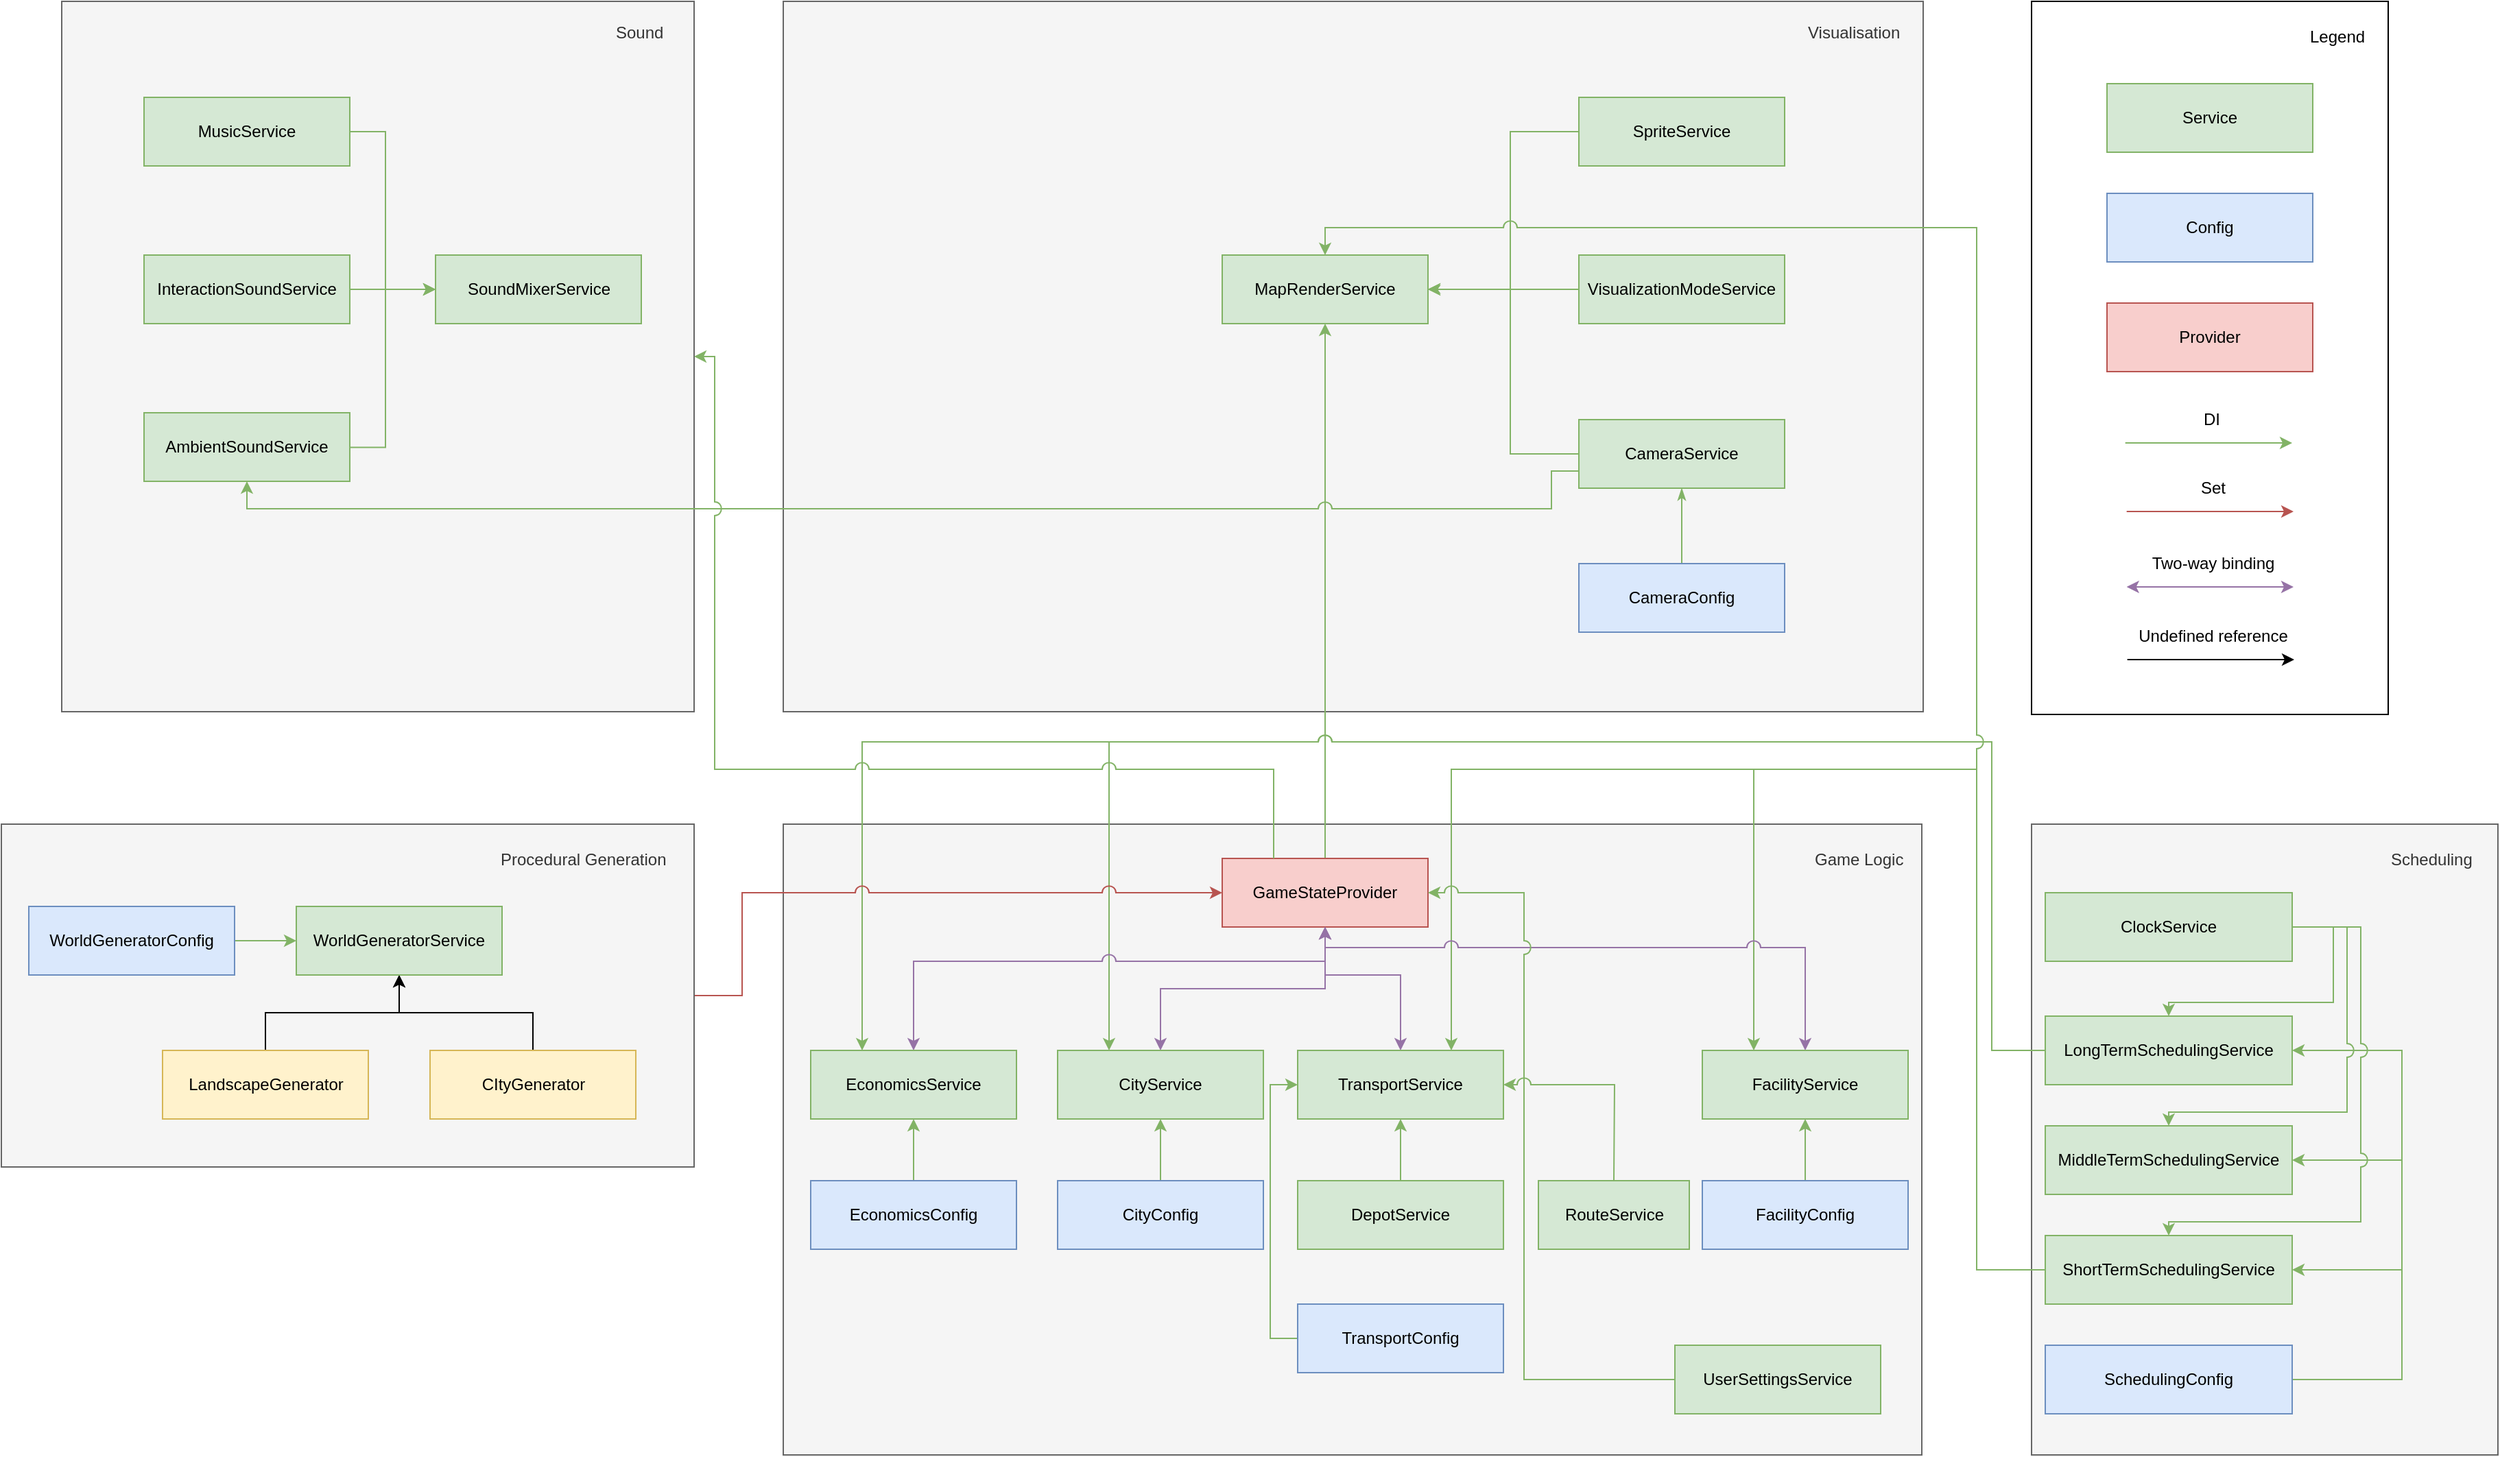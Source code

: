 <mxfile version="10.9.5" type="device"><diagram id="XfAmnXNxAcHwlb0e4V49" name="Page-1"><mxGraphModel dx="3226" dy="1721" grid="1" gridSize="10" guides="1" tooltips="1" connect="1" arrows="1" fold="1" page="0" pageScale="1" pageWidth="850" pageHeight="1100" math="0" shadow="0"><root><mxCell id="0"/><mxCell id="1" parent="0"/><mxCell id="PL5pesUKulvpQa_hgqVN-94" value="Sound" style="rounded=0;fillColor=#f5f5f5;align=left;spacingTop=0;fontFamily=Helvetica;labelPosition=right;verticalLabelPosition=top;verticalAlign=bottom;labelBackgroundColor=none;html=1;spacing=-30;spacingLeft=-27;strokeColor=#666666;fontColor=#333333;" parent="1" vertex="1"><mxGeometry x="-516" y="-120" width="461" height="518" as="geometry"/></mxCell><mxCell id="PL5pesUKulvpQa_hgqVN-44" value="Game Logic&lt;br&gt;" style="rounded=0;whiteSpace=wrap;html=1;labelBackgroundColor=none;fillColor=#f5f5f5;fontFamily=Helvetica;strokeColor=#666666;fontColor=#333333;labelPosition=right;verticalLabelPosition=top;align=left;verticalAlign=bottom;spacing=-33;spacingLeft=-45;" parent="1" vertex="1"><mxGeometry x="10" y="480" width="830" height="460" as="geometry"/></mxCell><mxCell id="PL5pesUKulvpQa_hgqVN-14" value="Visualisation" style="rounded=0;fillColor=#f5f5f5;align=left;spacingTop=0;fontFamily=Helvetica;labelPosition=right;verticalLabelPosition=top;verticalAlign=bottom;labelBackgroundColor=none;html=1;spacing=-30;spacingLeft=-54;strokeColor=#666666;fontColor=#333333;" parent="1" vertex="1"><mxGeometry x="10" y="-120" width="831" height="518" as="geometry"/></mxCell><mxCell id="PL5pesUKulvpQa_hgqVN-69" style="edgeStyle=orthogonalEdgeStyle;rounded=0;jumpStyle=arc;jumpSize=10;orthogonalLoop=1;jettySize=auto;html=1;entryX=0.5;entryY=1;entryDx=0;entryDy=0;startArrow=none;startFill=0;endArrow=classic;endFill=1;fontFamily=Helvetica;fillColor=#d5e8d4;strokeColor=#82b366;" parent="1" source="PL5pesUKulvpQa_hgqVN-1" target="PL5pesUKulvpQa_hgqVN-6" edge="1"><mxGeometry relative="1" as="geometry"/></mxCell><mxCell id="PL5pesUKulvpQa_hgqVN-1" value="GameStateProvider" style="rounded=0;whiteSpace=wrap;html=1;fillColor=#f8cecc;strokeColor=#b85450;" parent="1" vertex="1"><mxGeometry x="330" y="505" width="150" height="50" as="geometry"/></mxCell><mxCell id="PL5pesUKulvpQa_hgqVN-9" value="" style="edgeStyle=orthogonalEdgeStyle;rounded=0;orthogonalLoop=1;jettySize=auto;html=1;startArrow=classicThin;startFill=1;endArrow=none;endFill=0;fillColor=#d5e8d4;strokeColor=#82b366;" parent="1" source="PL5pesUKulvpQa_hgqVN-2" target="PL5pesUKulvpQa_hgqVN-8" edge="1"><mxGeometry relative="1" as="geometry"/></mxCell><mxCell id="PL5pesUKulvpQa_hgqVN-66" style="edgeStyle=orthogonalEdgeStyle;rounded=0;jumpStyle=arc;jumpSize=10;orthogonalLoop=1;jettySize=auto;html=1;entryX=1;entryY=0.5;entryDx=0;entryDy=0;startArrow=none;startFill=0;endArrow=classic;endFill=1;fontFamily=Helvetica;fillColor=#d5e8d4;strokeColor=#82b366;" parent="1" source="PL5pesUKulvpQa_hgqVN-2" target="PL5pesUKulvpQa_hgqVN-6" edge="1"><mxGeometry relative="1" as="geometry"><Array as="points"><mxPoint x="540" y="210"/><mxPoint x="540" y="90"/></Array></mxGeometry></mxCell><mxCell id="PL5pesUKulvpQa_hgqVN-109" style="edgeStyle=orthogonalEdgeStyle;rounded=0;jumpStyle=arc;jumpSize=10;orthogonalLoop=1;jettySize=auto;html=1;entryX=0.5;entryY=1;entryDx=0;entryDy=0;startArrow=none;startFill=0;endArrow=classic;endFill=1;fontFamily=Helvetica;exitX=0;exitY=0.75;exitDx=0;exitDy=0;fillColor=#d5e8d4;strokeColor=#82b366;" parent="1" source="PL5pesUKulvpQa_hgqVN-2" target="PL5pesUKulvpQa_hgqVN-108" edge="1"><mxGeometry relative="1" as="geometry"><Array as="points"><mxPoint x="570" y="222"/><mxPoint x="570" y="250"/><mxPoint x="-381" y="250"/></Array></mxGeometry></mxCell><mxCell id="PL5pesUKulvpQa_hgqVN-2" value="CameraService" style="rounded=0;whiteSpace=wrap;html=1;fillColor=#d5e8d4;strokeColor=#82b366;" parent="1" vertex="1"><mxGeometry x="590" y="185" width="150" height="50" as="geometry"/></mxCell><mxCell id="PL5pesUKulvpQa_hgqVN-64" style="edgeStyle=orthogonalEdgeStyle;rounded=0;jumpStyle=arc;jumpSize=10;orthogonalLoop=1;jettySize=auto;html=1;entryX=1;entryY=0.5;entryDx=0;entryDy=0;startArrow=none;startFill=0;endArrow=classic;endFill=1;fontFamily=Helvetica;fillColor=#d5e8d4;strokeColor=#82b366;" parent="1" source="PL5pesUKulvpQa_hgqVN-21" target="PL5pesUKulvpQa_hgqVN-6" edge="1"><mxGeometry relative="1" as="geometry"><Array as="points"><mxPoint x="510" y="90"/><mxPoint x="510" y="90"/></Array></mxGeometry></mxCell><mxCell id="PL5pesUKulvpQa_hgqVN-21" value="VisualizationModeService" style="rounded=0;whiteSpace=wrap;html=1;fillColor=#d5e8d4;strokeColor=#82b366;" parent="1" vertex="1"><mxGeometry x="590" y="65" width="150" height="50" as="geometry"/></mxCell><mxCell id="PL5pesUKulvpQa_hgqVN-8" value="CameraConfig&lt;br&gt;" style="rounded=0;whiteSpace=wrap;html=1;fillColor=#dae8fc;strokeColor=#6c8ebf;" parent="1" vertex="1"><mxGeometry x="590" y="290" width="150" height="50" as="geometry"/></mxCell><mxCell id="PL5pesUKulvpQa_hgqVN-20" value="" style="edgeStyle=orthogonalEdgeStyle;rounded=0;orthogonalLoop=1;jettySize=auto;html=1;startArrow=classicThin;startFill=1;endArrow=none;endFill=0;fontFamily=Helvetica;fillColor=#d5e8d4;strokeColor=#82b366;" parent="1" source="PL5pesUKulvpQa_hgqVN-6" target="PL5pesUKulvpQa_hgqVN-19" edge="1"><mxGeometry relative="1" as="geometry"><Array as="points"><mxPoint x="540" y="90"/><mxPoint x="540" y="-25"/></Array></mxGeometry></mxCell><mxCell id="PL5pesUKulvpQa_hgqVN-6" value="MapRenderService" style="rounded=0;whiteSpace=wrap;html=1;fillColor=#d5e8d4;strokeColor=#82b366;" parent="1" vertex="1"><mxGeometry x="330" y="65" width="150" height="50" as="geometry"/></mxCell><mxCell id="PL5pesUKulvpQa_hgqVN-19" value="SpriteService" style="rounded=0;whiteSpace=wrap;html=1;fillColor=#d5e8d4;strokeColor=#82b366;" parent="1" vertex="1"><mxGeometry x="590" y="-50" width="150" height="50" as="geometry"/></mxCell><mxCell id="PL5pesUKulvpQa_hgqVN-24" value="Scheduling" style="rounded=0;whiteSpace=wrap;html=1;labelBackgroundColor=none;fillColor=#f5f5f5;fontFamily=Helvetica;strokeColor=#666666;fontColor=#333333;labelPosition=right;verticalLabelPosition=top;align=left;verticalAlign=bottom;spacing=-33;spacingLeft=-45;" parent="1" vertex="1"><mxGeometry x="920" y="480" width="340" height="460" as="geometry"/></mxCell><mxCell id="PL5pesUKulvpQa_hgqVN-46" style="edgeStyle=orthogonalEdgeStyle;rounded=0;jumpStyle=arc;jumpSize=10;orthogonalLoop=1;jettySize=auto;html=1;entryX=0.25;entryY=0;entryDx=0;entryDy=0;startArrow=none;startFill=0;endArrow=classic;endFill=1;fontFamily=Helvetica;fillColor=#d5e8d4;strokeColor=#82b366;" parent="1" source="PL5pesUKulvpQa_hgqVN-25" target="PL5pesUKulvpQa_hgqVN-45" edge="1"><mxGeometry relative="1" as="geometry"><Array as="points"><mxPoint x="891" y="645"/><mxPoint x="891" y="420"/><mxPoint x="67" y="420"/></Array></mxGeometry></mxCell><mxCell id="PL5pesUKulvpQa_hgqVN-48" style="edgeStyle=orthogonalEdgeStyle;rounded=0;jumpStyle=arc;jumpSize=10;orthogonalLoop=1;jettySize=auto;html=1;entryX=0.25;entryY=0;entryDx=0;entryDy=0;startArrow=none;startFill=0;endArrow=classic;endFill=1;fontFamily=Helvetica;fillColor=#d5e8d4;strokeColor=#82b366;" parent="1" source="PL5pesUKulvpQa_hgqVN-25" target="PL5pesUKulvpQa_hgqVN-47" edge="1"><mxGeometry relative="1" as="geometry"><Array as="points"><mxPoint x="891" y="645"/><mxPoint x="891" y="420"/><mxPoint x="247" y="420"/></Array></mxGeometry></mxCell><mxCell id="PL5pesUKulvpQa_hgqVN-25" value="LongTermSchedulingService&lt;br&gt;" style="rounded=0;whiteSpace=wrap;html=1;fillColor=#d5e8d4;strokeColor=#82b366;" parent="1" vertex="1"><mxGeometry x="930" y="620" width="180" height="50" as="geometry"/></mxCell><mxCell id="PL5pesUKulvpQa_hgqVN-26" value="MiddleTermSchedulingService&lt;br&gt;" style="rounded=0;whiteSpace=wrap;html=1;fillColor=#d5e8d4;strokeColor=#82b366;" parent="1" vertex="1"><mxGeometry x="930" y="700" width="180" height="50" as="geometry"/></mxCell><mxCell id="PL5pesUKulvpQa_hgqVN-58" style="edgeStyle=orthogonalEdgeStyle;rounded=0;jumpStyle=arc;jumpSize=10;orthogonalLoop=1;jettySize=auto;html=1;startArrow=none;startFill=0;endArrow=classic;endFill=1;fontFamily=Helvetica;fillColor=#d5e8d4;strokeColor=#82b366;" parent="1" source="PL5pesUKulvpQa_hgqVN-27" edge="1"><mxGeometry relative="1" as="geometry"><mxPoint x="497" y="645" as="targetPoint"/><Array as="points"><mxPoint x="880" y="805"/><mxPoint x="880" y="440"/><mxPoint x="497" y="440"/></Array></mxGeometry></mxCell><mxCell id="PL5pesUKulvpQa_hgqVN-63" style="edgeStyle=orthogonalEdgeStyle;rounded=0;jumpStyle=arc;jumpSize=10;orthogonalLoop=1;jettySize=auto;html=1;entryX=0.25;entryY=0;entryDx=0;entryDy=0;startArrow=none;startFill=0;endArrow=classic;endFill=1;fontFamily=Helvetica;fillColor=#d5e8d4;strokeColor=#82b366;" parent="1" source="PL5pesUKulvpQa_hgqVN-27" target="PL5pesUKulvpQa_hgqVN-61" edge="1"><mxGeometry relative="1" as="geometry"><Array as="points"><mxPoint x="880" y="805"/><mxPoint x="880" y="440"/><mxPoint x="718" y="440"/></Array></mxGeometry></mxCell><mxCell id="cde91w51K0VOxPFHzBeF-1" style="edgeStyle=orthogonalEdgeStyle;rounded=0;orthogonalLoop=1;jettySize=auto;html=1;entryX=0.5;entryY=0;entryDx=0;entryDy=0;jumpStyle=arc;fillColor=#d5e8d4;strokeColor=#82b366;jumpSize=10;" parent="1" source="PL5pesUKulvpQa_hgqVN-27" target="PL5pesUKulvpQa_hgqVN-6" edge="1"><mxGeometry relative="1" as="geometry"><Array as="points"><mxPoint x="880" y="805"/><mxPoint x="880" y="45"/><mxPoint x="405" y="45"/></Array></mxGeometry></mxCell><mxCell id="PL5pesUKulvpQa_hgqVN-27" value="ShortTermSchedulingService&lt;br&gt;" style="rounded=0;whiteSpace=wrap;html=1;fillColor=#d5e8d4;strokeColor=#82b366;" parent="1" vertex="1"><mxGeometry x="930" y="780" width="180" height="50" as="geometry"/></mxCell><mxCell id="PL5pesUKulvpQa_hgqVN-31" style="edgeStyle=orthogonalEdgeStyle;rounded=0;orthogonalLoop=1;jettySize=auto;html=1;entryX=1;entryY=0.5;entryDx=0;entryDy=0;startArrow=none;startFill=0;endArrow=classic;endFill=1;fontFamily=Helvetica;fillColor=#d5e8d4;strokeColor=#82b366;" parent="1" source="PL5pesUKulvpQa_hgqVN-28" target="PL5pesUKulvpQa_hgqVN-27" edge="1"><mxGeometry relative="1" as="geometry"><Array as="points"><mxPoint x="1190" y="885"/><mxPoint x="1190" y="805"/></Array></mxGeometry></mxCell><mxCell id="PL5pesUKulvpQa_hgqVN-33" style="edgeStyle=orthogonalEdgeStyle;rounded=0;orthogonalLoop=1;jettySize=auto;html=1;entryX=1;entryY=0.5;entryDx=0;entryDy=0;startArrow=none;startFill=0;endArrow=classic;endFill=1;fontFamily=Helvetica;fillColor=#d5e8d4;strokeColor=#82b366;" parent="1" source="PL5pesUKulvpQa_hgqVN-28" target="PL5pesUKulvpQa_hgqVN-26" edge="1"><mxGeometry relative="1" as="geometry"><Array as="points"><mxPoint x="1190" y="885"/><mxPoint x="1190" y="725"/></Array></mxGeometry></mxCell><mxCell id="PL5pesUKulvpQa_hgqVN-34" style="edgeStyle=orthogonalEdgeStyle;rounded=0;orthogonalLoop=1;jettySize=auto;html=1;entryX=1;entryY=0.5;entryDx=0;entryDy=0;startArrow=none;startFill=0;endArrow=classic;endFill=1;fontFamily=Helvetica;fillColor=#d5e8d4;strokeColor=#82b366;" parent="1" source="PL5pesUKulvpQa_hgqVN-28" target="PL5pesUKulvpQa_hgqVN-25" edge="1"><mxGeometry relative="1" as="geometry"><Array as="points"><mxPoint x="1190" y="885"/><mxPoint x="1190" y="645"/></Array></mxGeometry></mxCell><mxCell id="PL5pesUKulvpQa_hgqVN-28" value="SchedulingConfig&lt;br&gt;" style="rounded=0;whiteSpace=wrap;html=1;fillColor=#dae8fc;strokeColor=#6c8ebf;" parent="1" vertex="1"><mxGeometry x="930" y="860" width="180" height="50" as="geometry"/></mxCell><mxCell id="PL5pesUKulvpQa_hgqVN-38" style="edgeStyle=orthogonalEdgeStyle;rounded=0;orthogonalLoop=1;jettySize=auto;html=1;entryX=0.5;entryY=0;entryDx=0;entryDy=0;startArrow=none;startFill=0;endArrow=classic;endFill=1;fontFamily=Helvetica;fillColor=#d5e8d4;strokeColor=#82b366;jumpStyle=arc;jumpSize=10;" parent="1" source="PL5pesUKulvpQa_hgqVN-35" target="PL5pesUKulvpQa_hgqVN-25" edge="1"><mxGeometry relative="1" as="geometry"><Array as="points"><mxPoint x="1140" y="555"/><mxPoint x="1140" y="610"/><mxPoint x="1020" y="610"/></Array></mxGeometry></mxCell><mxCell id="PL5pesUKulvpQa_hgqVN-39" style="edgeStyle=orthogonalEdgeStyle;rounded=0;orthogonalLoop=1;jettySize=auto;html=1;entryX=0.5;entryY=0;entryDx=0;entryDy=0;startArrow=none;startFill=0;endArrow=classic;endFill=1;fontFamily=Helvetica;fillColor=#d5e8d4;strokeColor=#82b366;jumpStyle=arc;jumpSize=10;" parent="1" source="PL5pesUKulvpQa_hgqVN-35" target="PL5pesUKulvpQa_hgqVN-26" edge="1"><mxGeometry relative="1" as="geometry"><Array as="points"><mxPoint x="1150" y="555"/><mxPoint x="1150" y="690"/><mxPoint x="1020" y="690"/></Array></mxGeometry></mxCell><mxCell id="PL5pesUKulvpQa_hgqVN-40" style="edgeStyle=orthogonalEdgeStyle;rounded=0;orthogonalLoop=1;jettySize=auto;html=1;entryX=0.5;entryY=0;entryDx=0;entryDy=0;startArrow=none;startFill=0;endArrow=classic;endFill=1;fontFamily=Helvetica;fillColor=#d5e8d4;strokeColor=#82b366;jumpStyle=arc;jumpSize=10;" parent="1" source="PL5pesUKulvpQa_hgqVN-35" target="PL5pesUKulvpQa_hgqVN-27" edge="1"><mxGeometry relative="1" as="geometry"><Array as="points"><mxPoint x="1160" y="555"/><mxPoint x="1160" y="770"/><mxPoint x="1020" y="770"/></Array></mxGeometry></mxCell><mxCell id="PL5pesUKulvpQa_hgqVN-35" value="ClockService&lt;br&gt;" style="rounded=0;whiteSpace=wrap;html=1;fillColor=#d5e8d4;strokeColor=#82b366;" parent="1" vertex="1"><mxGeometry x="930" y="530" width="180" height="50" as="geometry"/></mxCell><mxCell id="PL5pesUKulvpQa_hgqVN-49" style="edgeStyle=orthogonalEdgeStyle;rounded=0;jumpStyle=arc;jumpSize=10;orthogonalLoop=1;jettySize=auto;html=1;entryX=0.5;entryY=1;entryDx=0;entryDy=0;startArrow=classic;startFill=1;endArrow=classic;endFill=1;fontFamily=Helvetica;fillColor=#e1d5e7;strokeColor=#9673a6;exitX=0.5;exitY=0;exitDx=0;exitDy=0;" parent="1" source="PL5pesUKulvpQa_hgqVN-45" target="PL5pesUKulvpQa_hgqVN-1" edge="1"><mxGeometry relative="1" as="geometry"><Array as="points"><mxPoint x="105" y="580"/><mxPoint x="405" y="580"/></Array></mxGeometry></mxCell><mxCell id="PL5pesUKulvpQa_hgqVN-45" value="EconomicsService" style="rounded=0;whiteSpace=wrap;html=1;fillColor=#d5e8d4;strokeColor=#82b366;" parent="1" vertex="1"><mxGeometry x="30" y="645" width="150" height="50" as="geometry"/></mxCell><mxCell id="PL5pesUKulvpQa_hgqVN-53" value="" style="edgeStyle=orthogonalEdgeStyle;rounded=0;jumpStyle=arc;jumpSize=10;orthogonalLoop=1;jettySize=auto;html=1;startArrow=none;startFill=0;endArrow=classic;endFill=1;fontFamily=Helvetica;fillColor=#d5e8d4;strokeColor=#82b366;" parent="1" source="PL5pesUKulvpQa_hgqVN-52" target="PL5pesUKulvpQa_hgqVN-45" edge="1"><mxGeometry relative="1" as="geometry"/></mxCell><mxCell id="PL5pesUKulvpQa_hgqVN-52" value="EconomicsConfig" style="rounded=0;whiteSpace=wrap;html=1;fillColor=#dae8fc;strokeColor=#6c8ebf;" parent="1" vertex="1"><mxGeometry x="30" y="740" width="150" height="50" as="geometry"/></mxCell><mxCell id="PL5pesUKulvpQa_hgqVN-50" style="edgeStyle=orthogonalEdgeStyle;rounded=0;jumpStyle=arc;jumpSize=10;orthogonalLoop=1;jettySize=auto;html=1;entryX=0.5;entryY=1;entryDx=0;entryDy=0;startArrow=classic;startFill=1;endArrow=classic;endFill=1;fontFamily=Helvetica;fillColor=#e1d5e7;strokeColor=#9673a6;exitX=0.5;exitY=0;exitDx=0;exitDy=0;" parent="1" source="PL5pesUKulvpQa_hgqVN-47" target="PL5pesUKulvpQa_hgqVN-1" edge="1"><mxGeometry relative="1" as="geometry"><Array as="points"><mxPoint x="285" y="600"/><mxPoint x="405" y="600"/></Array></mxGeometry></mxCell><mxCell id="PL5pesUKulvpQa_hgqVN-47" value="CityService" style="rounded=0;whiteSpace=wrap;html=1;fillColor=#d5e8d4;strokeColor=#82b366;" parent="1" vertex="1"><mxGeometry x="210" y="645" width="150" height="50" as="geometry"/></mxCell><mxCell id="PL5pesUKulvpQa_hgqVN-55" value="" style="edgeStyle=orthogonalEdgeStyle;rounded=0;jumpStyle=arc;jumpSize=10;orthogonalLoop=1;jettySize=auto;html=1;startArrow=none;startFill=0;endArrow=classic;endFill=1;fontFamily=Helvetica;fillColor=#d5e8d4;strokeColor=#82b366;" parent="1" source="PL5pesUKulvpQa_hgqVN-54" target="PL5pesUKulvpQa_hgqVN-47" edge="1"><mxGeometry relative="1" as="geometry"/></mxCell><mxCell id="PL5pesUKulvpQa_hgqVN-54" value="CityConfig" style="rounded=0;whiteSpace=wrap;html=1;fillColor=#dae8fc;strokeColor=#6c8ebf;" parent="1" vertex="1"><mxGeometry x="210" y="740" width="150" height="50" as="geometry"/></mxCell><mxCell id="PL5pesUKulvpQa_hgqVN-57" style="edgeStyle=orthogonalEdgeStyle;rounded=0;jumpStyle=arc;jumpSize=10;orthogonalLoop=1;jettySize=auto;html=1;entryX=0.5;entryY=1;entryDx=0;entryDy=0;startArrow=classic;startFill=1;endArrow=classic;endFill=1;fontFamily=Helvetica;fillColor=#e1d5e7;strokeColor=#9673a6;exitX=0.5;exitY=0;exitDx=0;exitDy=0;" parent="1" source="PL5pesUKulvpQa_hgqVN-56" target="PL5pesUKulvpQa_hgqVN-1" edge="1"><mxGeometry relative="1" as="geometry"><Array as="points"><mxPoint x="460" y="590"/><mxPoint x="405" y="590"/></Array></mxGeometry></mxCell><mxCell id="PL5pesUKulvpQa_hgqVN-56" value="TransportService" style="rounded=0;whiteSpace=wrap;html=1;fillColor=#d5e8d4;strokeColor=#82b366;" parent="1" vertex="1"><mxGeometry x="385" y="645" width="150" height="50" as="geometry"/></mxCell><mxCell id="PL5pesUKulvpQa_hgqVN-62" style="edgeStyle=orthogonalEdgeStyle;rounded=0;jumpStyle=arc;jumpSize=10;orthogonalLoop=1;jettySize=auto;html=1;entryX=0.5;entryY=1;entryDx=0;entryDy=0;startArrow=classic;startFill=1;endArrow=classic;endFill=1;fontFamily=Helvetica;fillColor=#e1d5e7;strokeColor=#9673a6;exitX=0.5;exitY=0;exitDx=0;exitDy=0;" parent="1" source="PL5pesUKulvpQa_hgqVN-61" target="PL5pesUKulvpQa_hgqVN-1" edge="1"><mxGeometry relative="1" as="geometry"><Array as="points"><mxPoint x="755" y="570"/><mxPoint x="405" y="570"/></Array></mxGeometry></mxCell><mxCell id="PL5pesUKulvpQa_hgqVN-61" value="FacilityService" style="rounded=0;whiteSpace=wrap;html=1;fillColor=#d5e8d4;strokeColor=#82b366;" parent="1" vertex="1"><mxGeometry x="680" y="645" width="150" height="50" as="geometry"/></mxCell><mxCell id="PL5pesUKulvpQa_hgqVN-72" value="" style="edgeStyle=orthogonalEdgeStyle;rounded=0;jumpStyle=arc;jumpSize=10;orthogonalLoop=1;jettySize=auto;html=1;startArrow=none;startFill=0;endArrow=classic;endFill=1;fontFamily=Helvetica;fillColor=#d5e8d4;strokeColor=#82b366;" parent="1" source="PL5pesUKulvpQa_hgqVN-71" target="PL5pesUKulvpQa_hgqVN-61" edge="1"><mxGeometry relative="1" as="geometry"/></mxCell><mxCell id="PL5pesUKulvpQa_hgqVN-71" value="FacilityConfig" style="rounded=0;whiteSpace=wrap;html=1;fillColor=#dae8fc;strokeColor=#6c8ebf;" parent="1" vertex="1"><mxGeometry x="680" y="740" width="150" height="50" as="geometry"/></mxCell><mxCell id="PL5pesUKulvpQa_hgqVN-79" value="" style="edgeStyle=orthogonalEdgeStyle;rounded=0;jumpStyle=arc;jumpSize=10;orthogonalLoop=1;jettySize=auto;html=1;startArrow=none;startFill=0;endArrow=classic;endFill=1;fontFamily=Helvetica;fillColor=#d5e8d4;strokeColor=#82b366;" parent="1" source="PL5pesUKulvpQa_hgqVN-78" target="PL5pesUKulvpQa_hgqVN-56" edge="1"><mxGeometry relative="1" as="geometry"/></mxCell><mxCell id="PL5pesUKulvpQa_hgqVN-78" value="DepotService" style="rounded=0;whiteSpace=wrap;html=1;fillColor=#d5e8d4;strokeColor=#82b366;" parent="1" vertex="1"><mxGeometry x="385" y="740" width="150" height="50" as="geometry"/></mxCell><mxCell id="PL5pesUKulvpQa_hgqVN-81" value="" style="edgeStyle=orthogonalEdgeStyle;rounded=0;jumpStyle=arc;jumpSize=10;orthogonalLoop=1;jettySize=auto;html=1;startArrow=none;startFill=0;endArrow=classic;endFill=1;fontFamily=Helvetica;fillColor=#d5e8d4;strokeColor=#82b366;entryX=0;entryY=0.5;entryDx=0;entryDy=0;" parent="1" source="PL5pesUKulvpQa_hgqVN-80" target="PL5pesUKulvpQa_hgqVN-56" edge="1"><mxGeometry relative="1" as="geometry"><Array as="points"><mxPoint x="365" y="855.0"/><mxPoint x="365" y="670"/></Array></mxGeometry></mxCell><mxCell id="PL5pesUKulvpQa_hgqVN-80" value="TransportConfig" style="rounded=0;whiteSpace=wrap;html=1;fillColor=#dae8fc;strokeColor=#6c8ebf;" parent="1" vertex="1"><mxGeometry x="385" y="830" width="150" height="50" as="geometry"/></mxCell><mxCell id="PL5pesUKulvpQa_hgqVN-85" style="edgeStyle=orthogonalEdgeStyle;rounded=0;jumpStyle=arc;jumpSize=10;orthogonalLoop=1;jettySize=auto;html=1;entryX=0;entryY=0.5;entryDx=0;entryDy=0;startArrow=none;startFill=0;endArrow=classic;endFill=1;fontFamily=Helvetica;fillColor=#f8cecc;strokeColor=#b85450;exitX=1;exitY=0.5;exitDx=0;exitDy=0;" parent="1" source="PL5pesUKulvpQa_hgqVN-84" target="PL5pesUKulvpQa_hgqVN-1" edge="1"><mxGeometry relative="1" as="geometry"><Array as="points"><mxPoint x="-20" y="605"/><mxPoint x="-20" y="530"/></Array></mxGeometry></mxCell><mxCell id="PL5pesUKulvpQa_hgqVN-84" value="Procedural Generation" style="rounded=0;whiteSpace=wrap;html=1;labelBackgroundColor=none;fillColor=#f5f5f5;fontFamily=Helvetica;strokeColor=#666666;fontColor=#333333;labelPosition=right;verticalLabelPosition=top;align=left;verticalAlign=bottom;spacing=-33;spacingLeft=-108;" parent="1" vertex="1"><mxGeometry x="-560" y="480" width="505" height="250" as="geometry"/></mxCell><mxCell id="PL5pesUKulvpQa_hgqVN-91" style="edgeStyle=orthogonalEdgeStyle;rounded=0;jumpStyle=arc;jumpSize=10;orthogonalLoop=1;jettySize=auto;html=1;entryX=0.5;entryY=1;entryDx=0;entryDy=0;startArrow=none;startFill=0;endArrow=classic;endFill=1;fontFamily=Helvetica;" parent="1" source="PL5pesUKulvpQa_hgqVN-86" target="PL5pesUKulvpQa_hgqVN-89" edge="1"><mxGeometry relative="1" as="geometry"/></mxCell><mxCell id="PL5pesUKulvpQa_hgqVN-86" value="CItyGenerator" style="rounded=0;whiteSpace=wrap;html=1;fillColor=#fff2cc;strokeColor=#d6b656;" parent="1" vertex="1"><mxGeometry x="-247.5" y="645" width="150" height="50" as="geometry"/></mxCell><mxCell id="PL5pesUKulvpQa_hgqVN-90" style="edgeStyle=orthogonalEdgeStyle;rounded=0;jumpStyle=arc;jumpSize=10;orthogonalLoop=1;jettySize=auto;html=1;entryX=0.5;entryY=1;entryDx=0;entryDy=0;startArrow=none;startFill=0;endArrow=classic;endFill=1;fontFamily=Helvetica;" parent="1" source="PL5pesUKulvpQa_hgqVN-88" target="PL5pesUKulvpQa_hgqVN-89" edge="1"><mxGeometry relative="1" as="geometry"/></mxCell><mxCell id="PL5pesUKulvpQa_hgqVN-88" value="LandscapeGenerator" style="rounded=0;whiteSpace=wrap;html=1;fillColor=#fff2cc;strokeColor=#d6b656;" parent="1" vertex="1"><mxGeometry x="-442.5" y="645" width="150" height="50" as="geometry"/></mxCell><mxCell id="PL5pesUKulvpQa_hgqVN-89" value="WorldGeneratorService" style="rounded=0;whiteSpace=wrap;html=1;fillColor=#d5e8d4;strokeColor=#82b366;" parent="1" vertex="1"><mxGeometry x="-345" y="540" width="150" height="50" as="geometry"/></mxCell><mxCell id="PL5pesUKulvpQa_hgqVN-93" value="" style="edgeStyle=orthogonalEdgeStyle;rounded=0;jumpStyle=arc;jumpSize=10;orthogonalLoop=1;jettySize=auto;html=1;startArrow=none;startFill=0;endArrow=classic;endFill=1;fontFamily=Helvetica;fillColor=#d5e8d4;strokeColor=#82b366;" parent="1" source="PL5pesUKulvpQa_hgqVN-92" target="PL5pesUKulvpQa_hgqVN-89" edge="1"><mxGeometry relative="1" as="geometry"/></mxCell><mxCell id="PL5pesUKulvpQa_hgqVN-92" value="WorldGeneratorConfig" style="rounded=0;whiteSpace=wrap;html=1;fillColor=#dae8fc;strokeColor=#6c8ebf;" parent="1" vertex="1"><mxGeometry x="-540" y="540" width="150" height="50" as="geometry"/></mxCell><mxCell id="PL5pesUKulvpQa_hgqVN-101" style="edgeStyle=orthogonalEdgeStyle;rounded=0;jumpStyle=arc;jumpSize=10;orthogonalLoop=1;jettySize=auto;html=1;entryX=0.25;entryY=0;entryDx=0;entryDy=0;startArrow=classic;startFill=1;endArrow=none;endFill=0;fontFamily=Helvetica;fillColor=#d5e8d4;strokeColor=#82b366;" parent="1" source="PL5pesUKulvpQa_hgqVN-94" target="PL5pesUKulvpQa_hgqVN-1" edge="1"><mxGeometry relative="1" as="geometry"><Array as="points"><mxPoint x="-40" y="139"/><mxPoint x="-40" y="440"/><mxPoint x="368" y="440"/></Array></mxGeometry></mxCell><mxCell id="PL5pesUKulvpQa_hgqVN-98" style="edgeStyle=orthogonalEdgeStyle;rounded=0;jumpStyle=arc;jumpSize=10;orthogonalLoop=1;jettySize=auto;html=1;entryX=1;entryY=0.5;entryDx=0;entryDy=0;startArrow=none;startFill=0;endArrow=classic;endFill=1;fontFamily=Helvetica;fillColor=#d5e8d4;strokeColor=#82b366;" parent="1" source="PL5pesUKulvpQa_hgqVN-96" target="PL5pesUKulvpQa_hgqVN-1" edge="1"><mxGeometry relative="1" as="geometry"><Array as="points"><mxPoint x="550" y="885"/><mxPoint x="550" y="530"/></Array></mxGeometry></mxCell><mxCell id="PL5pesUKulvpQa_hgqVN-96" value="UserSettingsService" style="rounded=0;whiteSpace=wrap;html=1;fillColor=#d5e8d4;strokeColor=#82b366;" parent="1" vertex="1"><mxGeometry x="660" y="860" width="150" height="50" as="geometry"/></mxCell><mxCell id="PL5pesUKulvpQa_hgqVN-100" value="SoundMixerService" style="rounded=0;whiteSpace=wrap;html=1;fillColor=#d5e8d4;strokeColor=#82b366;" parent="1" vertex="1"><mxGeometry x="-243.5" y="65" width="150" height="50" as="geometry"/></mxCell><mxCell id="PL5pesUKulvpQa_hgqVN-103" style="edgeStyle=orthogonalEdgeStyle;rounded=0;jumpStyle=arc;jumpSize=10;orthogonalLoop=1;jettySize=auto;html=1;entryX=0;entryY=0.5;entryDx=0;entryDy=0;startArrow=none;startFill=0;endArrow=classic;endFill=1;fontFamily=Helvetica;fillColor=#d5e8d4;strokeColor=#82b366;" parent="1" source="PL5pesUKulvpQa_hgqVN-102" target="PL5pesUKulvpQa_hgqVN-100" edge="1"><mxGeometry relative="1" as="geometry"><Array as="points"><mxPoint x="-280" y="-25"/><mxPoint x="-280" y="90"/></Array></mxGeometry></mxCell><mxCell id="PL5pesUKulvpQa_hgqVN-102" value="MusicService" style="rounded=0;whiteSpace=wrap;html=1;fillColor=#d5e8d4;strokeColor=#82b366;" parent="1" vertex="1"><mxGeometry x="-456" y="-50" width="150" height="50" as="geometry"/></mxCell><mxCell id="PL5pesUKulvpQa_hgqVN-105" value="" style="edgeStyle=orthogonalEdgeStyle;rounded=0;jumpStyle=arc;jumpSize=10;orthogonalLoop=1;jettySize=auto;html=1;startArrow=none;startFill=0;endArrow=classic;endFill=1;fontFamily=Helvetica;fillColor=#d5e8d4;strokeColor=#82b366;" parent="1" source="PL5pesUKulvpQa_hgqVN-104" target="PL5pesUKulvpQa_hgqVN-100" edge="1"><mxGeometry relative="1" as="geometry"/></mxCell><mxCell id="PL5pesUKulvpQa_hgqVN-104" value="InteractionSoundService" style="rounded=0;whiteSpace=wrap;html=1;fillColor=#d5e8d4;strokeColor=#82b366;" parent="1" vertex="1"><mxGeometry x="-456" y="65" width="150" height="50" as="geometry"/></mxCell><mxCell id="PL5pesUKulvpQa_hgqVN-107" style="edgeStyle=orthogonalEdgeStyle;rounded=0;jumpStyle=arc;jumpSize=10;orthogonalLoop=1;jettySize=auto;html=1;entryX=0;entryY=0.5;entryDx=0;entryDy=0;startArrow=none;startFill=0;endArrow=classic;endFill=1;fontFamily=Helvetica;fillColor=#d5e8d4;strokeColor=#82b366;" parent="1" target="PL5pesUKulvpQa_hgqVN-100" edge="1"><mxGeometry relative="1" as="geometry"><mxPoint x="-318.5" y="205.31" as="sourcePoint"/><Array as="points"><mxPoint x="-280" y="206"/><mxPoint x="-280" y="90"/></Array></mxGeometry></mxCell><mxCell id="PL5pesUKulvpQa_hgqVN-108" value="AmbientSoundService" style="rounded=0;whiteSpace=wrap;html=1;fillColor=#d5e8d4;strokeColor=#82b366;" parent="1" vertex="1"><mxGeometry x="-456" y="180" width="150" height="50" as="geometry"/></mxCell><mxCell id="PL5pesUKulvpQa_hgqVN-111" style="edgeStyle=orthogonalEdgeStyle;rounded=0;jumpStyle=arc;jumpSize=10;orthogonalLoop=1;jettySize=auto;html=1;entryX=1;entryY=0.5;entryDx=0;entryDy=0;startArrow=none;startFill=0;endArrow=classic;endFill=1;fontFamily=Helvetica;fillColor=#d5e8d4;strokeColor=#82b366;" parent="1" source="PL5pesUKulvpQa_hgqVN-110" target="PL5pesUKulvpQa_hgqVN-56" edge="1"><mxGeometry relative="1" as="geometry"><Array as="points"><mxPoint x="616" y="718"/><mxPoint x="616" y="670"/></Array></mxGeometry></mxCell><mxCell id="PL5pesUKulvpQa_hgqVN-110" value="RouteService" style="rounded=0;whiteSpace=wrap;html=1;fillColor=#d5e8d4;strokeColor=#82b366;" parent="1" vertex="1"><mxGeometry x="560.5" y="740" width="110" height="50" as="geometry"/></mxCell><mxCell id="PL5pesUKulvpQa_hgqVN-112" value="Legend" style="rounded=0;whiteSpace=wrap;html=1;labelBackgroundColor=none;fillColor=#ffffff;fontFamily=Helvetica;align=left;labelPosition=right;verticalLabelPosition=top;verticalAlign=bottom;spacing=-33;spacingLeft=-24;" parent="1" vertex="1"><mxGeometry x="920" y="-120" width="260" height="520" as="geometry"/></mxCell><mxCell id="PL5pesUKulvpQa_hgqVN-113" value="Service" style="rounded=0;whiteSpace=wrap;html=1;fillColor=#d5e8d4;strokeColor=#82b366;" parent="1" vertex="1"><mxGeometry x="975" y="-60" width="150" height="50" as="geometry"/></mxCell><mxCell id="PL5pesUKulvpQa_hgqVN-114" value="Config&lt;br&gt;" style="rounded=0;whiteSpace=wrap;html=1;fillColor=#dae8fc;strokeColor=#6c8ebf;" parent="1" vertex="1"><mxGeometry x="975" y="20" width="150" height="50" as="geometry"/></mxCell><mxCell id="PL5pesUKulvpQa_hgqVN-115" value="Provider" style="rounded=0;whiteSpace=wrap;html=1;fillColor=#f8cecc;strokeColor=#b85450;" parent="1" vertex="1"><mxGeometry x="975" y="100" width="150" height="50" as="geometry"/></mxCell><mxCell id="PL5pesUKulvpQa_hgqVN-116" value="" style="endArrow=classic;html=1;fontFamily=Helvetica;exitX=0.262;exitY=0.673;exitDx=0;exitDy=0;exitPerimeter=0;fillColor=#d5e8d4;strokeColor=#82b366;" parent="1" edge="1"><mxGeometry width="50" height="50" relative="1" as="geometry"><mxPoint x="988.333" y="202" as="sourcePoint"/><mxPoint x="1110" y="202" as="targetPoint"/></mxGeometry></mxCell><mxCell id="PL5pesUKulvpQa_hgqVN-117" value="DI" style="text;html=1;resizable=0;points=[];align=center;verticalAlign=middle;labelBackgroundColor=#ffffff;fontFamily=Helvetica;" parent="PL5pesUKulvpQa_hgqVN-116" vertex="1" connectable="0"><mxGeometry x="-0.452" y="-3" relative="1" as="geometry"><mxPoint x="28.5" y="-20" as="offset"/></mxGeometry></mxCell><mxCell id="PL5pesUKulvpQa_hgqVN-118" value="" style="endArrow=classic;html=1;fontFamily=Helvetica;exitX=0.262;exitY=0.673;exitDx=0;exitDy=0;exitPerimeter=0;fillColor=#f8cecc;strokeColor=#b85450;" parent="1" edge="1"><mxGeometry width="50" height="50" relative="1" as="geometry"><mxPoint x="989.333" y="252" as="sourcePoint"/><mxPoint x="1111" y="252" as="targetPoint"/></mxGeometry></mxCell><mxCell id="PL5pesUKulvpQa_hgqVN-119" value="Set" style="text;html=1;resizable=0;points=[];align=center;verticalAlign=middle;labelBackgroundColor=#ffffff;fontFamily=Helvetica;" parent="PL5pesUKulvpQa_hgqVN-118" vertex="1" connectable="0"><mxGeometry x="-0.452" y="-3" relative="1" as="geometry"><mxPoint x="28.5" y="-20" as="offset"/></mxGeometry></mxCell><mxCell id="PL5pesUKulvpQa_hgqVN-120" value="" style="endArrow=classic;html=1;fontFamily=Helvetica;exitX=0.262;exitY=0.673;exitDx=0;exitDy=0;exitPerimeter=0;fillColor=#e1d5e7;strokeColor=#9673a6;startArrow=classic;startFill=1;" parent="1" edge="1"><mxGeometry width="50" height="50" relative="1" as="geometry"><mxPoint x="989.333" y="307" as="sourcePoint"/><mxPoint x="1111" y="307" as="targetPoint"/></mxGeometry></mxCell><mxCell id="PL5pesUKulvpQa_hgqVN-121" value="Two-way binding" style="text;html=1;resizable=0;points=[];align=center;verticalAlign=middle;labelBackgroundColor=#ffffff;fontFamily=Helvetica;" parent="PL5pesUKulvpQa_hgqVN-120" vertex="1" connectable="0"><mxGeometry x="-0.452" y="-3" relative="1" as="geometry"><mxPoint x="28.5" y="-20" as="offset"/></mxGeometry></mxCell><mxCell id="PL5pesUKulvpQa_hgqVN-122" value="" style="endArrow=classic;html=1;fontFamily=Helvetica;exitX=0.262;exitY=0.673;exitDx=0;exitDy=0;exitPerimeter=0;" parent="1" edge="1"><mxGeometry width="50" height="50" relative="1" as="geometry"><mxPoint x="989.833" y="360" as="sourcePoint"/><mxPoint x="1111.5" y="360" as="targetPoint"/></mxGeometry></mxCell><mxCell id="PL5pesUKulvpQa_hgqVN-123" value="Undefined reference" style="text;html=1;resizable=0;points=[];align=center;verticalAlign=middle;labelBackgroundColor=#ffffff;fontFamily=Helvetica;" parent="PL5pesUKulvpQa_hgqVN-122" vertex="1" connectable="0"><mxGeometry x="-0.452" y="-3" relative="1" as="geometry"><mxPoint x="28.5" y="-20" as="offset"/></mxGeometry></mxCell></root></mxGraphModel></diagram></mxfile>